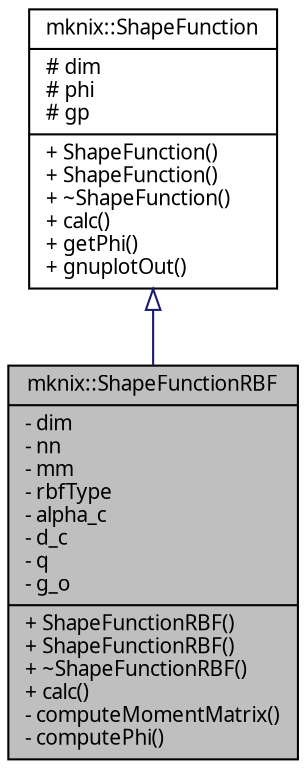 digraph G
{
  edge [fontname="FreeSans.ttf",fontsize=10,labelfontname="FreeSans.ttf",labelfontsize=10];
  node [fontname="FreeSans.ttf",fontsize=10,shape=record];
  Node1 [label="{mknix::ShapeFunctionRBF\n|- dim\l- nn\l- mm\l- rbfType\l- alpha_c\l- d_c\l- q\l- g_o\l|+ ShapeFunctionRBF()\l+ ShapeFunctionRBF()\l+ ~ShapeFunctionRBF()\l+ calc()\l- computeMomentMatrix()\l- computePhi()\l}",height=0.2,width=0.4,color="black", fillcolor="grey75", style="filled" fontcolor="black"];
  Node2 -> Node1 [dir=back,color="midnightblue",fontsize=10,style="solid",arrowtail="empty"];
  Node2 [label="{mknix::ShapeFunction\n|# dim\l# phi\l# gp\l|+ ShapeFunction()\l+ ShapeFunction()\l+ ~ShapeFunction()\l+ calc()\l+ getPhi()\l+ gnuplotOut()\l}",height=0.2,width=0.4,color="black", fillcolor="white", style="filled",URL="$classmknix_1_1ShapeFunction.html"];
}
